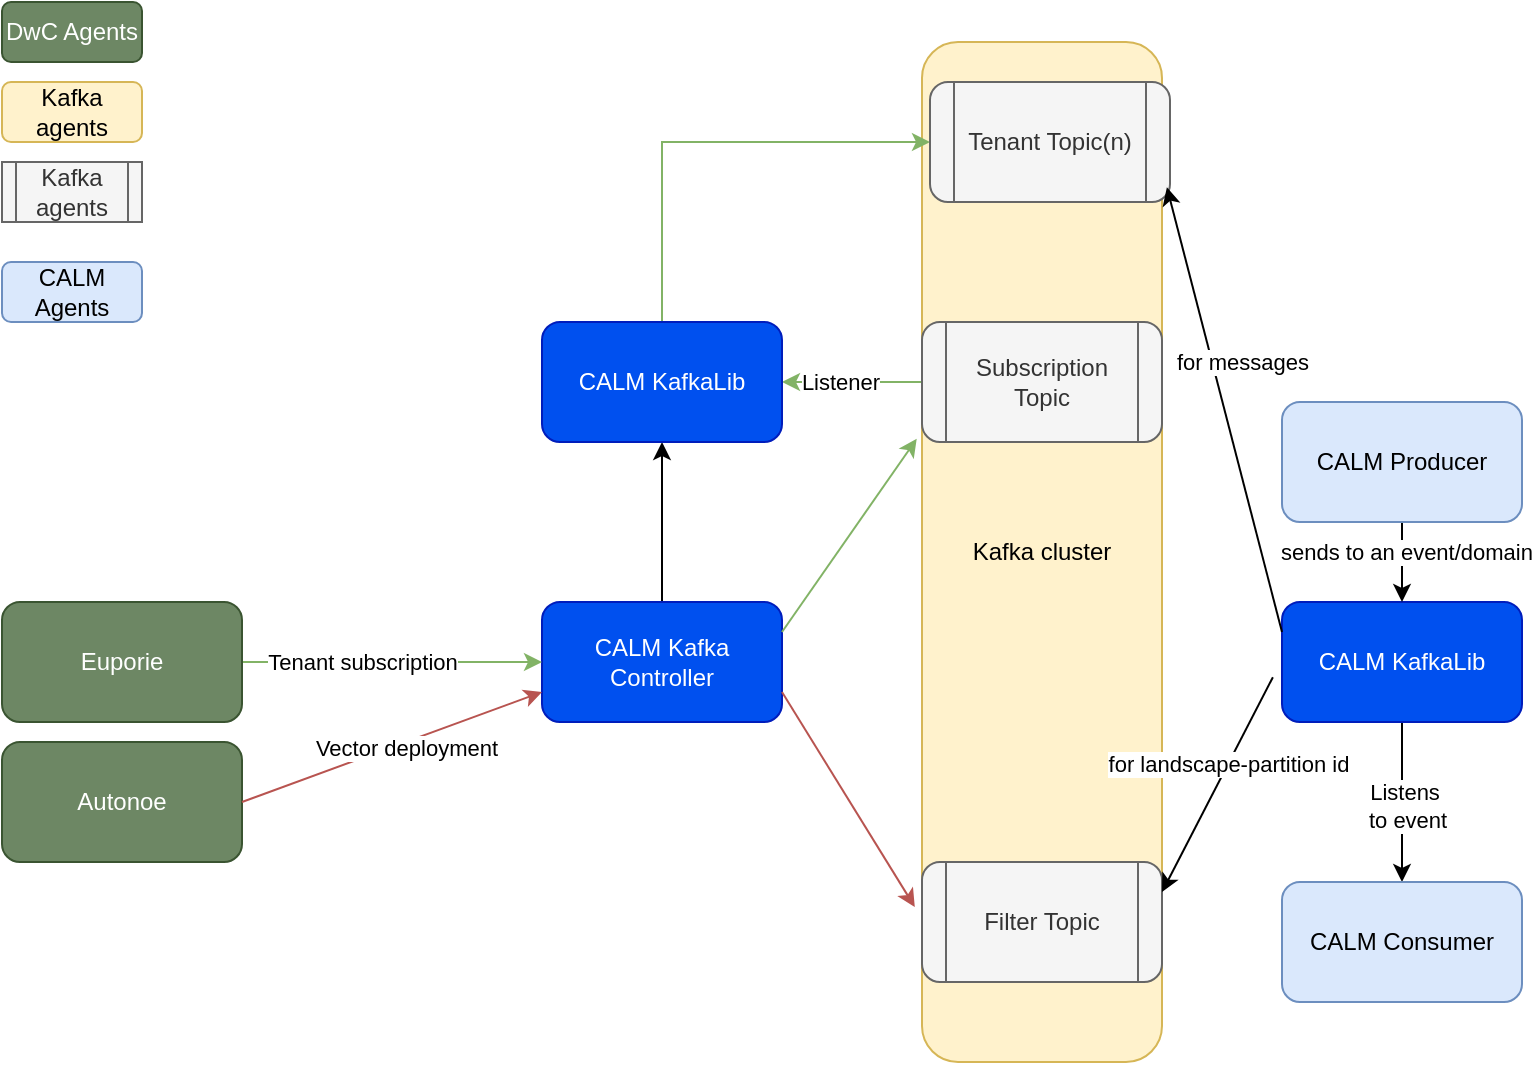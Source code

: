 <mxfile version="15.3.7" type="github" pages="6">
  <diagram id="lIvmAtnmsLYVc2AEwSKu" name="Page-1">
    <mxGraphModel dx="1538" dy="724" grid="1" gridSize="10" guides="1" tooltips="1" connect="1" arrows="1" fold="1" page="1" pageScale="1" pageWidth="1169" pageHeight="827" math="0" shadow="0">
      <root>
        <mxCell id="0" />
        <mxCell id="1" parent="0" />
        <mxCell id="cGZ3a3O14eYahLOS3wgB-1" value="Kafka cluster" style="rounded=1;whiteSpace=wrap;html=1;fillColor=#fff2cc;strokeColor=#d6b656;" parent="1" vertex="1">
          <mxGeometry x="490" y="40" width="120" height="510" as="geometry" />
        </mxCell>
        <mxCell id="cGZ3a3O14eYahLOS3wgB-11" value="" style="edgeStyle=orthogonalEdgeStyle;rounded=0;orthogonalLoop=1;jettySize=auto;html=1;" parent="1" source="cGZ3a3O14eYahLOS3wgB-2" target="cGZ3a3O14eYahLOS3wgB-10" edge="1">
          <mxGeometry relative="1" as="geometry" />
        </mxCell>
        <mxCell id="cGZ3a3O14eYahLOS3wgB-2" value="CALM Kafka Controller" style="rounded=1;whiteSpace=wrap;html=1;fillColor=#0050ef;strokeColor=#001DBC;fontColor=#ffffff;" parent="1" vertex="1">
          <mxGeometry x="300" y="320" width="120" height="60" as="geometry" />
        </mxCell>
        <mxCell id="cGZ3a3O14eYahLOS3wgB-12" value="" style="edgeStyle=orthogonalEdgeStyle;rounded=0;orthogonalLoop=1;jettySize=auto;html=1;fillColor=#d5e8d4;strokeColor=#82b366;" parent="1" source="cGZ3a3O14eYahLOS3wgB-4" target="cGZ3a3O14eYahLOS3wgB-10" edge="1">
          <mxGeometry relative="1" as="geometry" />
        </mxCell>
        <mxCell id="cGZ3a3O14eYahLOS3wgB-13" value="Listener" style="edgeLabel;html=1;align=center;verticalAlign=middle;resizable=0;points=[];" parent="cGZ3a3O14eYahLOS3wgB-12" vertex="1" connectable="0">
          <mxGeometry x="-0.143" y="1" relative="1" as="geometry">
            <mxPoint x="-11" y="-1" as="offset" />
          </mxGeometry>
        </mxCell>
        <mxCell id="cGZ3a3O14eYahLOS3wgB-4" value="Subscription Topic" style="shape=process;whiteSpace=wrap;html=1;backgroundOutline=1;rounded=1;fillColor=#f5f5f5;strokeColor=#666666;fontColor=#333333;" parent="1" vertex="1">
          <mxGeometry x="490" y="180" width="120" height="60" as="geometry" />
        </mxCell>
        <mxCell id="cGZ3a3O14eYahLOS3wgB-8" value="Filter Topic" style="shape=process;whiteSpace=wrap;html=1;backgroundOutline=1;rounded=1;fillColor=#f5f5f5;strokeColor=#666666;fontColor=#333333;" parent="1" vertex="1">
          <mxGeometry x="490" y="450" width="120" height="60" as="geometry" />
        </mxCell>
        <mxCell id="cGZ3a3O14eYahLOS3wgB-15" value="" style="edgeStyle=orthogonalEdgeStyle;rounded=0;orthogonalLoop=1;jettySize=auto;html=1;fillColor=#d5e8d4;strokeColor=#82b366;" parent="1" source="cGZ3a3O14eYahLOS3wgB-10" target="cGZ3a3O14eYahLOS3wgB-14" edge="1">
          <mxGeometry relative="1" as="geometry">
            <Array as="points">
              <mxPoint x="360" y="90" />
            </Array>
          </mxGeometry>
        </mxCell>
        <mxCell id="cGZ3a3O14eYahLOS3wgB-10" value="CALM KafkaLib" style="whiteSpace=wrap;html=1;rounded=1;fillColor=#0050ef;strokeColor=#001DBC;fontColor=#ffffff;" parent="1" vertex="1">
          <mxGeometry x="300" y="180" width="120" height="60" as="geometry" />
        </mxCell>
        <mxCell id="cGZ3a3O14eYahLOS3wgB-14" value="Tenant Topic(n)" style="shape=process;whiteSpace=wrap;html=1;backgroundOutline=1;rounded=1;fillColor=#f5f5f5;strokeColor=#666666;fontColor=#333333;" parent="1" vertex="1">
          <mxGeometry x="494" y="60" width="120" height="60" as="geometry" />
        </mxCell>
        <mxCell id="cGZ3a3O14eYahLOS3wgB-18" value="" style="edgeStyle=orthogonalEdgeStyle;rounded=0;orthogonalLoop=1;jettySize=auto;html=1;fillColor=#d5e8d4;strokeColor=#82b366;" parent="1" source="cGZ3a3O14eYahLOS3wgB-16" target="cGZ3a3O14eYahLOS3wgB-2" edge="1">
          <mxGeometry relative="1" as="geometry" />
        </mxCell>
        <mxCell id="cGZ3a3O14eYahLOS3wgB-19" value="Tenant subscription" style="edgeLabel;html=1;align=center;verticalAlign=middle;resizable=0;points=[];" parent="cGZ3a3O14eYahLOS3wgB-18" vertex="1" connectable="0">
          <mxGeometry x="-0.2" relative="1" as="geometry">
            <mxPoint as="offset" />
          </mxGeometry>
        </mxCell>
        <mxCell id="cGZ3a3O14eYahLOS3wgB-16" value="Euporie" style="rounded=1;whiteSpace=wrap;html=1;fillColor=#6d8764;strokeColor=#3A5431;fontColor=#ffffff;" parent="1" vertex="1">
          <mxGeometry x="30" y="320" width="120" height="60" as="geometry" />
        </mxCell>
        <mxCell id="cGZ3a3O14eYahLOS3wgB-17" value="Autonoe" style="rounded=1;whiteSpace=wrap;html=1;fillColor=#6d8764;strokeColor=#3A5431;fontColor=#ffffff;" parent="1" vertex="1">
          <mxGeometry x="30" y="390" width="120" height="60" as="geometry" />
        </mxCell>
        <mxCell id="cGZ3a3O14eYahLOS3wgB-20" value="" style="endArrow=classic;html=1;entryX=0;entryY=0.75;entryDx=0;entryDy=0;exitX=1;exitY=0.5;exitDx=0;exitDy=0;fillColor=#f8cecc;strokeColor=#b85450;" parent="1" source="cGZ3a3O14eYahLOS3wgB-17" target="cGZ3a3O14eYahLOS3wgB-2" edge="1">
          <mxGeometry width="50" height="50" relative="1" as="geometry">
            <mxPoint x="160" y="439" as="sourcePoint" />
            <mxPoint x="210" y="389" as="targetPoint" />
          </mxGeometry>
        </mxCell>
        <mxCell id="cGZ3a3O14eYahLOS3wgB-21" value="Vector deployment" style="edgeLabel;html=1;align=center;verticalAlign=middle;resizable=0;points=[];" parent="cGZ3a3O14eYahLOS3wgB-20" vertex="1" connectable="0">
          <mxGeometry x="0.076" y="-2" relative="1" as="geometry">
            <mxPoint as="offset" />
          </mxGeometry>
        </mxCell>
        <mxCell id="cGZ3a3O14eYahLOS3wgB-27" value="" style="edgeStyle=orthogonalEdgeStyle;rounded=0;orthogonalLoop=1;jettySize=auto;html=1;" parent="1" source="cGZ3a3O14eYahLOS3wgB-22" target="cGZ3a3O14eYahLOS3wgB-26" edge="1">
          <mxGeometry relative="1" as="geometry" />
        </mxCell>
        <mxCell id="cGZ3a3O14eYahLOS3wgB-34" value="Listens&lt;br&gt;&amp;nbsp;to event" style="edgeLabel;html=1;align=center;verticalAlign=middle;resizable=0;points=[];" parent="cGZ3a3O14eYahLOS3wgB-27" vertex="1" connectable="0">
          <mxGeometry x="0.04" y="1" relative="1" as="geometry">
            <mxPoint as="offset" />
          </mxGeometry>
        </mxCell>
        <mxCell id="cGZ3a3O14eYahLOS3wgB-22" value="CALM KafkaLib" style="whiteSpace=wrap;html=1;rounded=1;fillColor=#0050ef;strokeColor=#001DBC;fontColor=#ffffff;" parent="1" vertex="1">
          <mxGeometry x="670" y="320" width="120" height="60" as="geometry" />
        </mxCell>
        <mxCell id="cGZ3a3O14eYahLOS3wgB-25" value="" style="edgeStyle=orthogonalEdgeStyle;rounded=0;orthogonalLoop=1;jettySize=auto;html=1;" parent="1" source="cGZ3a3O14eYahLOS3wgB-24" target="cGZ3a3O14eYahLOS3wgB-22" edge="1">
          <mxGeometry relative="1" as="geometry" />
        </mxCell>
        <mxCell id="cGZ3a3O14eYahLOS3wgB-35" value="sends to an event/domain" style="edgeLabel;html=1;align=center;verticalAlign=middle;resizable=0;points=[];" parent="cGZ3a3O14eYahLOS3wgB-25" vertex="1" connectable="0">
          <mxGeometry x="-0.24" y="2" relative="1" as="geometry">
            <mxPoint as="offset" />
          </mxGeometry>
        </mxCell>
        <mxCell id="cGZ3a3O14eYahLOS3wgB-24" value="CALM Producer" style="rounded=1;whiteSpace=wrap;html=1;fillColor=#dae8fc;strokeColor=#6c8ebf;" parent="1" vertex="1">
          <mxGeometry x="670" y="220" width="120" height="60" as="geometry" />
        </mxCell>
        <mxCell id="cGZ3a3O14eYahLOS3wgB-26" value="CALM Consumer" style="whiteSpace=wrap;html=1;rounded=1;fillColor=#dae8fc;strokeColor=#6c8ebf;" parent="1" vertex="1">
          <mxGeometry x="670" y="460" width="120" height="60" as="geometry" />
        </mxCell>
        <mxCell id="cGZ3a3O14eYahLOS3wgB-30" value="" style="endArrow=classic;html=1;exitX=0;exitY=0.25;exitDx=0;exitDy=0;entryX=0.987;entryY=0.877;entryDx=0;entryDy=0;entryPerimeter=0;" parent="1" source="cGZ3a3O14eYahLOS3wgB-22" target="cGZ3a3O14eYahLOS3wgB-14" edge="1">
          <mxGeometry width="50" height="50" relative="1" as="geometry">
            <mxPoint x="430" y="380" as="sourcePoint" />
            <mxPoint x="620" y="120" as="targetPoint" />
          </mxGeometry>
        </mxCell>
        <mxCell id="cGZ3a3O14eYahLOS3wgB-37" value="for messages" style="edgeLabel;html=1;align=center;verticalAlign=middle;resizable=0;points=[];" parent="cGZ3a3O14eYahLOS3wgB-30" vertex="1" connectable="0">
          <mxGeometry x="0.205" y="-3" relative="1" as="geometry">
            <mxPoint x="12" as="offset" />
          </mxGeometry>
        </mxCell>
        <mxCell id="cGZ3a3O14eYahLOS3wgB-31" value="" style="endArrow=classic;html=1;exitX=-0.038;exitY=0.627;exitDx=0;exitDy=0;exitPerimeter=0;entryX=1;entryY=0.25;entryDx=0;entryDy=0;" parent="1" source="cGZ3a3O14eYahLOS3wgB-22" target="cGZ3a3O14eYahLOS3wgB-8" edge="1">
          <mxGeometry width="50" height="50" relative="1" as="geometry">
            <mxPoint x="430" y="380" as="sourcePoint" />
            <mxPoint x="480" y="330" as="targetPoint" />
          </mxGeometry>
        </mxCell>
        <mxCell id="cGZ3a3O14eYahLOS3wgB-36" value="for landscape-partition id" style="edgeLabel;html=1;align=center;verticalAlign=middle;resizable=0;points=[];" parent="cGZ3a3O14eYahLOS3wgB-31" vertex="1" connectable="0">
          <mxGeometry x="-0.192" relative="1" as="geometry">
            <mxPoint as="offset" />
          </mxGeometry>
        </mxCell>
        <mxCell id="cGZ3a3O14eYahLOS3wgB-32" value="" style="endArrow=classic;html=1;exitX=1;exitY=0.25;exitDx=0;exitDy=0;entryX=-0.022;entryY=0.389;entryDx=0;entryDy=0;entryPerimeter=0;fillColor=#d5e8d4;strokeColor=#82b366;" parent="1" source="cGZ3a3O14eYahLOS3wgB-2" target="cGZ3a3O14eYahLOS3wgB-1" edge="1">
          <mxGeometry width="50" height="50" relative="1" as="geometry">
            <mxPoint x="430" y="380" as="sourcePoint" />
            <mxPoint x="480" y="330" as="targetPoint" />
          </mxGeometry>
        </mxCell>
        <mxCell id="cGZ3a3O14eYahLOS3wgB-33" value="" style="endArrow=classic;html=1;exitX=1;exitY=0.75;exitDx=0;exitDy=0;entryX=-0.03;entryY=0.848;entryDx=0;entryDy=0;entryPerimeter=0;fillColor=#f8cecc;strokeColor=#b85450;" parent="1" source="cGZ3a3O14eYahLOS3wgB-2" target="cGZ3a3O14eYahLOS3wgB-1" edge="1">
          <mxGeometry width="50" height="50" relative="1" as="geometry">
            <mxPoint x="430" y="380" as="sourcePoint" />
            <mxPoint x="480" y="330" as="targetPoint" />
          </mxGeometry>
        </mxCell>
        <mxCell id="cGZ3a3O14eYahLOS3wgB-38" value="DwC Agents" style="rounded=1;whiteSpace=wrap;html=1;fillColor=#6d8764;strokeColor=#3A5431;fontColor=#ffffff;" parent="1" vertex="1">
          <mxGeometry x="30" y="20" width="70" height="30" as="geometry" />
        </mxCell>
        <mxCell id="cGZ3a3O14eYahLOS3wgB-40" value="Kafka agents" style="rounded=1;whiteSpace=wrap;html=1;fillColor=#fff2cc;strokeColor=#d6b656;" parent="1" vertex="1">
          <mxGeometry x="30" y="60" width="70" height="30" as="geometry" />
        </mxCell>
        <mxCell id="cGZ3a3O14eYahLOS3wgB-41" value="Kafka agents" style="shape=process;whiteSpace=wrap;html=1;backgroundOutline=1;fillColor=#f5f5f5;strokeColor=#666666;fontColor=#333333;" parent="1" vertex="1">
          <mxGeometry x="30" y="100" width="70" height="30" as="geometry" />
        </mxCell>
        <mxCell id="cGZ3a3O14eYahLOS3wgB-42" value="CALM Agents" style="rounded=1;whiteSpace=wrap;html=1;fillColor=#dae8fc;strokeColor=#6c8ebf;" parent="1" vertex="1">
          <mxGeometry x="30" y="150" width="70" height="30" as="geometry" />
        </mxCell>
      </root>
    </mxGraphModel>
  </diagram>
  <diagram id="hGnuYqmSZJyDiRZlM0Bn" name="Page-2">
    <mxGraphModel dx="1538" dy="724" grid="1" gridSize="10" guides="1" tooltips="1" connect="1" arrows="1" fold="1" page="1" pageScale="1" pageWidth="1169" pageHeight="827" math="0" shadow="0">
      <root>
        <mxCell id="sAIokSdD2PH0zKopVyMn-0" />
        <mxCell id="sAIokSdD2PH0zKopVyMn-1" parent="sAIokSdD2PH0zKopVyMn-0" />
        <mxCell id="sAIokSdD2PH0zKopVyMn-4" value="" style="edgeStyle=orthogonalEdgeStyle;rounded=0;orthogonalLoop=1;jettySize=auto;html=1;" parent="sAIokSdD2PH0zKopVyMn-1" source="sAIokSdD2PH0zKopVyMn-2" target="sAIokSdD2PH0zKopVyMn-3" edge="1">
          <mxGeometry relative="1" as="geometry" />
        </mxCell>
        <mxCell id="sAIokSdD2PH0zKopVyMn-8" value="" style="edgeStyle=orthogonalEdgeStyle;rounded=0;orthogonalLoop=1;jettySize=auto;html=1;" parent="sAIokSdD2PH0zKopVyMn-1" source="sAIokSdD2PH0zKopVyMn-2" target="sAIokSdD2PH0zKopVyMn-7" edge="1">
          <mxGeometry relative="1" as="geometry" />
        </mxCell>
        <mxCell id="sAIokSdD2PH0zKopVyMn-2" value="IEP-Service" style="rounded=1;whiteSpace=wrap;html=1;fillColor=#fff2cc;strokeColor=#d6b656;" parent="sAIokSdD2PH0zKopVyMn-1" vertex="1">
          <mxGeometry x="450" y="250" width="120" height="60" as="geometry" />
        </mxCell>
        <mxCell id="sAIokSdD2PH0zKopVyMn-6" value="" style="edgeStyle=orthogonalEdgeStyle;rounded=0;orthogonalLoop=1;jettySize=auto;html=1;" parent="sAIokSdD2PH0zKopVyMn-1" source="sAIokSdD2PH0zKopVyMn-3" target="sAIokSdD2PH0zKopVyMn-5" edge="1">
          <mxGeometry relative="1" as="geometry" />
        </mxCell>
        <mxCell id="sAIokSdD2PH0zKopVyMn-3" value="AEM-API" style="rounded=1;whiteSpace=wrap;html=1;" parent="sAIokSdD2PH0zKopVyMn-1" vertex="1">
          <mxGeometry x="650" y="250" width="120" height="60" as="geometry" />
        </mxCell>
        <mxCell id="sAIokSdD2PH0zKopVyMn-5" value="Alert Definition Registration" style="shape=process;whiteSpace=wrap;html=1;backgroundOutline=1;rounded=1;" parent="sAIokSdD2PH0zKopVyMn-1" vertex="1">
          <mxGeometry x="650" y="110" width="120" height="60" as="geometry" />
        </mxCell>
        <mxCell id="sAIokSdD2PH0zKopVyMn-7" value="Rule Creation" style="rounded=1;whiteSpace=wrap;html=1;" parent="sAIokSdD2PH0zKopVyMn-1" vertex="1">
          <mxGeometry x="450" y="110" width="120" height="60" as="geometry" />
        </mxCell>
        <mxCell id="sAIokSdD2PH0zKopVyMn-14" value="" style="edgeStyle=orthogonalEdgeStyle;rounded=0;orthogonalLoop=1;jettySize=auto;html=1;" parent="sAIokSdD2PH0zKopVyMn-1" target="sAIokSdD2PH0zKopVyMn-2" edge="1">
          <mxGeometry relative="1" as="geometry">
            <mxPoint x="400" y="280" as="sourcePoint" />
          </mxGeometry>
        </mxCell>
        <mxCell id="sAIokSdD2PH0zKopVyMn-13" value="Monitoring &lt;br&gt;Use Case" style="rounded=1;whiteSpace=wrap;html=1;fillColor=#fff2cc;strokeColor=#d6b656;" parent="sAIokSdD2PH0zKopVyMn-1" vertex="1">
          <mxGeometry x="110" y="250" width="120" height="60" as="geometry" />
        </mxCell>
        <mxCell id="sAIokSdD2PH0zKopVyMn-15" value="1. Event de/Registration&lt;br&gt;2. Use Case Alert de/Registration" style="shape=process;whiteSpace=wrap;html=1;backgroundOutline=1;align=left;fillColor=#fff2cc;strokeColor=#d6b656;" parent="sAIokSdD2PH0zKopVyMn-1" vertex="1">
          <mxGeometry x="280" y="230" width="120" height="90" as="geometry" />
        </mxCell>
        <mxCell id="k9DFySCS7ybZrUjvcpfR-10" value="" style="edgeStyle=orthogonalEdgeStyle;rounded=0;orthogonalLoop=1;jettySize=auto;html=1;" parent="sAIokSdD2PH0zKopVyMn-1" source="k9DFySCS7ybZrUjvcpfR-0" target="k9DFySCS7ybZrUjvcpfR-9" edge="1">
          <mxGeometry relative="1" as="geometry" />
        </mxCell>
        <mxCell id="k9DFySCS7ybZrUjvcpfR-0" value="IEP-Inbound-Service" style="rounded=1;whiteSpace=wrap;html=1;" parent="sAIokSdD2PH0zKopVyMn-1" vertex="1">
          <mxGeometry x="500" y="395" width="120" height="60" as="geometry" />
        </mxCell>
        <mxCell id="k9DFySCS7ybZrUjvcpfR-7" value="" style="edgeStyle=orthogonalEdgeStyle;rounded=0;orthogonalLoop=1;jettySize=auto;html=1;" parent="sAIokSdD2PH0zKopVyMn-1" source="k9DFySCS7ybZrUjvcpfR-1" target="k9DFySCS7ybZrUjvcpfR-0" edge="1">
          <mxGeometry relative="1" as="geometry" />
        </mxCell>
        <mxCell id="k9DFySCS7ybZrUjvcpfR-1" value="1. HandleBtpEvent&lt;br&gt;2. HandleUseCaseEvent" style="shape=process;whiteSpace=wrap;html=1;backgroundOutline=1;align=left;" parent="sAIokSdD2PH0zKopVyMn-1" vertex="1">
          <mxGeometry x="280" y="370" width="170" height="110" as="geometry" />
        </mxCell>
        <mxCell id="k9DFySCS7ybZrUjvcpfR-2" value="Monitoring &lt;br&gt;Use Case" style="rounded=1;whiteSpace=wrap;html=1;" parent="sAIokSdD2PH0zKopVyMn-1" vertex="1">
          <mxGeometry x="110" y="360" width="120" height="60" as="geometry" />
        </mxCell>
        <mxCell id="k9DFySCS7ybZrUjvcpfR-3" value="BTP" style="rounded=1;whiteSpace=wrap;html=1;" parent="sAIokSdD2PH0zKopVyMn-1" vertex="1">
          <mxGeometry x="110" y="440" width="120" height="60" as="geometry" />
        </mxCell>
        <mxCell id="k9DFySCS7ybZrUjvcpfR-5" value="" style="endArrow=classic;html=1;entryX=0;entryY=0.5;entryDx=0;entryDy=0;exitX=1;exitY=0.5;exitDx=0;exitDy=0;" parent="sAIokSdD2PH0zKopVyMn-1" source="k9DFySCS7ybZrUjvcpfR-3" target="k9DFySCS7ybZrUjvcpfR-1" edge="1">
          <mxGeometry width="50" height="50" relative="1" as="geometry">
            <mxPoint x="220" y="470" as="sourcePoint" />
            <mxPoint x="270" y="420" as="targetPoint" />
          </mxGeometry>
        </mxCell>
        <mxCell id="k9DFySCS7ybZrUjvcpfR-6" value="" style="endArrow=classic;html=1;entryX=0;entryY=0.5;entryDx=0;entryDy=0;" parent="sAIokSdD2PH0zKopVyMn-1" target="k9DFySCS7ybZrUjvcpfR-1" edge="1">
          <mxGeometry width="50" height="50" relative="1" as="geometry">
            <mxPoint x="230" y="390" as="sourcePoint" />
            <mxPoint x="280" y="340" as="targetPoint" />
          </mxGeometry>
        </mxCell>
        <mxCell id="k9DFySCS7ybZrUjvcpfR-9" value="AEM-API" style="whiteSpace=wrap;html=1;rounded=1;" parent="sAIokSdD2PH0zKopVyMn-1" vertex="1">
          <mxGeometry x="680" y="395" width="120" height="60" as="geometry" />
        </mxCell>
        <mxCell id="J46CZMm_z4-9tF7BygL5-3" value="" style="endArrow=classic;html=1;" parent="sAIokSdD2PH0zKopVyMn-1" edge="1">
          <mxGeometry width="50" height="50" relative="1" as="geometry">
            <mxPoint x="230" y="280" as="sourcePoint" />
            <mxPoint x="281" y="282" as="targetPoint" />
          </mxGeometry>
        </mxCell>
      </root>
    </mxGraphModel>
  </diagram>
  <diagram id="5SDaWKwkImmYACr4MY5m" name="Page-3">
    <mxGraphModel dx="1538" dy="724" grid="1" gridSize="10" guides="1" tooltips="1" connect="1" arrows="1" fold="1" page="1" pageScale="1" pageWidth="1169" pageHeight="827" math="0" shadow="0">
      <root>
        <mxCell id="w7hxMAN9nZTi5yEB6cQT-0" />
        <mxCell id="w7hxMAN9nZTi5yEB6cQT-1" parent="w7hxMAN9nZTi5yEB6cQT-0" />
        <mxCell id="w7hxMAN9nZTi5yEB6cQT-6" value="" style="edgeStyle=orthogonalEdgeStyle;rounded=0;orthogonalLoop=1;jettySize=auto;html=1;" parent="w7hxMAN9nZTi5yEB6cQT-1" source="w7hxMAN9nZTi5yEB6cQT-2" target="w7hxMAN9nZTi5yEB6cQT-5" edge="1">
          <mxGeometry relative="1" as="geometry" />
        </mxCell>
        <mxCell id="w7hxMAN9nZTi5yEB6cQT-2" value="Use Case" style="rounded=1;whiteSpace=wrap;html=1;" parent="w7hxMAN9nZTi5yEB6cQT-1" vertex="1">
          <mxGeometry x="120" y="130" width="120" height="60" as="geometry" />
        </mxCell>
        <mxCell id="w7hxMAN9nZTi5yEB6cQT-8" value="" style="edgeStyle=orthogonalEdgeStyle;rounded=0;orthogonalLoop=1;jettySize=auto;html=1;" parent="w7hxMAN9nZTi5yEB6cQT-1" source="w7hxMAN9nZTi5yEB6cQT-5" target="w7hxMAN9nZTi5yEB6cQT-7" edge="1">
          <mxGeometry relative="1" as="geometry" />
        </mxCell>
        <mxCell id="JDfKiPoXJ20UcBOEUTAT-1" value="" style="edgeStyle=orthogonalEdgeStyle;rounded=0;orthogonalLoop=1;jettySize=auto;html=1;dashed=1;" parent="w7hxMAN9nZTi5yEB6cQT-1" source="w7hxMAN9nZTi5yEB6cQT-5" target="JDfKiPoXJ20UcBOEUTAT-0" edge="1">
          <mxGeometry relative="1" as="geometry" />
        </mxCell>
        <mxCell id="w7hxMAN9nZTi5yEB6cQT-5" value="Event Type,&lt;br&gt;Event Subtype" style="shape=process;whiteSpace=wrap;html=1;backgroundOutline=1;rounded=1;" parent="w7hxMAN9nZTi5yEB6cQT-1" vertex="1">
          <mxGeometry x="320" y="130" width="120" height="60" as="geometry" />
        </mxCell>
        <mxCell id="w7hxMAN9nZTi5yEB6cQT-7" value="IEP" style="whiteSpace=wrap;html=1;rounded=1;" parent="w7hxMAN9nZTi5yEB6cQT-1" vertex="1">
          <mxGeometry x="520" y="130" width="120" height="60" as="geometry" />
        </mxCell>
        <mxCell id="UsbdaC_BdFmk9nG5hLAP-2" style="edgeStyle=orthogonalEdgeStyle;rounded=0;orthogonalLoop=1;jettySize=auto;html=1;dashed=1;exitX=0.5;exitY=1;exitDx=0;exitDy=0;" parent="w7hxMAN9nZTi5yEB6cQT-1" source="UsbdaC_BdFmk9nG5hLAP-0" target="w7hxMAN9nZTi5yEB6cQT-5" edge="1">
          <mxGeometry relative="1" as="geometry">
            <mxPoint x="380" y="110" as="sourcePoint" />
          </mxGeometry>
        </mxCell>
        <mxCell id="UsbdaC_BdFmk9nG5hLAP-0" value="Event Configuration" style="text;html=1;strokeColor=none;fillColor=none;align=center;verticalAlign=middle;whiteSpace=wrap;rounded=0;" parent="w7hxMAN9nZTi5yEB6cQT-1" vertex="1">
          <mxGeometry x="325" y="70" width="110" height="20" as="geometry" />
        </mxCell>
        <mxCell id="JDfKiPoXJ20UcBOEUTAT-9" value="" style="edgeStyle=orthogonalEdgeStyle;rounded=0;orthogonalLoop=1;jettySize=auto;html=1;dashed=1;" parent="w7hxMAN9nZTi5yEB6cQT-1" source="JDfKiPoXJ20UcBOEUTAT-0" target="JDfKiPoXJ20UcBOEUTAT-8" edge="1">
          <mxGeometry relative="1" as="geometry" />
        </mxCell>
        <mxCell id="JDfKiPoXJ20UcBOEUTAT-0" value="&lt;ol&gt;&lt;li&gt;Event Type,&lt;/li&gt;&lt;li&gt;Event Subtype,&lt;/li&gt;&lt;li&gt;Source,&lt;/li&gt;&lt;li&gt;Event location&lt;/li&gt;&lt;/ol&gt;" style="shape=process;whiteSpace=wrap;html=1;backgroundOutline=1;rounded=1;align=left;" parent="w7hxMAN9nZTi5yEB6cQT-1" vertex="1">
          <mxGeometry x="295" y="270" width="170" height="90" as="geometry" />
        </mxCell>
        <mxCell id="JDfKiPoXJ20UcBOEUTAT-2" value="&lt;ol&gt;&lt;li&gt;Event Type,&lt;/li&gt;&lt;li&gt;Event Subtype,&lt;/li&gt;&lt;li&gt;sender,&lt;/li&gt;&lt;li&gt;receiver&lt;/li&gt;&lt;/ol&gt;" style="shape=process;whiteSpace=wrap;html=1;backgroundOutline=1;rounded=1;align=left;" parent="w7hxMAN9nZTi5yEB6cQT-1" vertex="1">
          <mxGeometry x="545" y="270" width="170" height="90" as="geometry" />
        </mxCell>
        <mxCell id="JDfKiPoXJ20UcBOEUTAT-4" value="" style="endArrow=none;dashed=1;html=1;" parent="w7hxMAN9nZTi5yEB6cQT-1" edge="1">
          <mxGeometry width="50" height="50" relative="1" as="geometry">
            <mxPoint x="465" y="320" as="sourcePoint" />
            <mxPoint x="540" y="320" as="targetPoint" />
          </mxGeometry>
        </mxCell>
        <mxCell id="JDfKiPoXJ20UcBOEUTAT-5" value="&lt;ol&gt;&lt;li&gt;Event Type,&lt;/li&gt;&lt;li&gt;Event Subtype,&lt;/li&gt;&lt;li&gt;raised By,&lt;/li&gt;&lt;li&gt;raised on&lt;/li&gt;&lt;/ol&gt;" style="shape=process;whiteSpace=wrap;html=1;backgroundOutline=1;rounded=1;align=left;" parent="w7hxMAN9nZTi5yEB6cQT-1" vertex="1">
          <mxGeometry x="45" y="270" width="170" height="90" as="geometry" />
        </mxCell>
        <mxCell id="JDfKiPoXJ20UcBOEUTAT-7" value="" style="endArrow=none;dashed=1;html=1;" parent="w7hxMAN9nZTi5yEB6cQT-1" edge="1">
          <mxGeometry width="50" height="50" relative="1" as="geometry">
            <mxPoint x="215" y="320" as="sourcePoint" />
            <mxPoint x="290" y="320" as="targetPoint" />
          </mxGeometry>
        </mxCell>
        <mxCell id="JDfKiPoXJ20UcBOEUTAT-11" value="" style="edgeStyle=orthogonalEdgeStyle;rounded=0;orthogonalLoop=1;jettySize=auto;html=1;dashed=1;" parent="w7hxMAN9nZTi5yEB6cQT-1" source="JDfKiPoXJ20UcBOEUTAT-8" target="JDfKiPoXJ20UcBOEUTAT-10" edge="1">
          <mxGeometry relative="1" as="geometry" />
        </mxCell>
        <mxCell id="JDfKiPoXJ20UcBOEUTAT-13" value="" style="edgeStyle=orthogonalEdgeStyle;rounded=0;orthogonalLoop=1;jettySize=auto;html=1;dashed=1;" parent="w7hxMAN9nZTi5yEB6cQT-1" source="JDfKiPoXJ20UcBOEUTAT-8" target="JDfKiPoXJ20UcBOEUTAT-12" edge="1">
          <mxGeometry relative="1" as="geometry" />
        </mxCell>
        <mxCell id="JDfKiPoXJ20UcBOEUTAT-15" value="" style="edgeStyle=orthogonalEdgeStyle;rounded=0;orthogonalLoop=1;jettySize=auto;html=1;dashed=1;" parent="w7hxMAN9nZTi5yEB6cQT-1" source="JDfKiPoXJ20UcBOEUTAT-8" target="JDfKiPoXJ20UcBOEUTAT-14" edge="1">
          <mxGeometry relative="1" as="geometry" />
        </mxCell>
        <mxCell id="JDfKiPoXJ20UcBOEUTAT-8" value="&lt;ol&gt;&lt;li&gt;Event Type,&lt;/li&gt;&lt;li&gt;Event Subtype,&lt;/li&gt;&lt;li&gt;Filter = { Source , Event Location }&lt;/li&gt;&lt;/ol&gt;" style="shape=process;whiteSpace=wrap;html=1;backgroundOutline=1;rounded=1;align=left;" parent="w7hxMAN9nZTi5yEB6cQT-1" vertex="1">
          <mxGeometry x="295" y="440" width="170" height="90" as="geometry" />
        </mxCell>
        <mxCell id="JDfKiPoXJ20UcBOEUTAT-10" value="&lt;ol&gt;&lt;li&gt;Event Type,&lt;/li&gt;&lt;li&gt;Event Subtype,&lt;/li&gt;&lt;li&gt;Filter = { Sender , receiver }&lt;/li&gt;&lt;/ol&gt;" style="shape=process;whiteSpace=wrap;html=1;backgroundOutline=1;rounded=1;align=left;" parent="w7hxMAN9nZTi5yEB6cQT-1" vertex="1">
          <mxGeometry x="545" y="440" width="170" height="90" as="geometry" />
        </mxCell>
        <mxCell id="JDfKiPoXJ20UcBOEUTAT-12" value="&lt;ol&gt;&lt;li&gt;Event Type,&lt;/li&gt;&lt;li&gt;Event Subtype,&lt;/li&gt;&lt;li&gt;Filter = { raisedby , raised on }&lt;/li&gt;&lt;/ol&gt;" style="shape=process;whiteSpace=wrap;html=1;backgroundOutline=1;rounded=1;align=left;" parent="w7hxMAN9nZTi5yEB6cQT-1" vertex="1">
          <mxGeometry x="45" y="440" width="170" height="90" as="geometry" />
        </mxCell>
        <mxCell id="coGxBecN0fBcglVMEZxR-3" value="" style="edgeStyle=orthogonalEdgeStyle;rounded=0;orthogonalLoop=1;jettySize=auto;html=1;" parent="w7hxMAN9nZTi5yEB6cQT-1" source="JDfKiPoXJ20UcBOEUTAT-14" target="coGxBecN0fBcglVMEZxR-1" edge="1">
          <mxGeometry relative="1" as="geometry" />
        </mxCell>
        <mxCell id="JDfKiPoXJ20UcBOEUTAT-14" value="&lt;ol&gt;&lt;li&gt;&lt;b&gt;ID - &lt;/b&gt;Event configuration Id&lt;/li&gt;&lt;li&gt;Event Type,&lt;/li&gt;&lt;li&gt;Event Subtype,&lt;/li&gt;&lt;li&gt;Filter&lt;/li&gt;&lt;/ol&gt;" style="shape=process;whiteSpace=wrap;html=1;backgroundOutline=1;rounded=1;align=left;" parent="w7hxMAN9nZTi5yEB6cQT-1" vertex="1">
          <mxGeometry x="295" y="610" width="170" height="90" as="geometry" />
        </mxCell>
        <mxCell id="coGxBecN0fBcglVMEZxR-2" value="" style="edgeStyle=orthogonalEdgeStyle;rounded=0;orthogonalLoop=1;jettySize=auto;html=1;" parent="w7hxMAN9nZTi5yEB6cQT-1" source="coGxBecN0fBcglVMEZxR-0" target="JDfKiPoXJ20UcBOEUTAT-14" edge="1">
          <mxGeometry relative="1" as="geometry" />
        </mxCell>
        <mxCell id="coGxBecN0fBcglVMEZxR-0" value="Use Case" style="rounded=1;whiteSpace=wrap;html=1;align=center;" parent="w7hxMAN9nZTi5yEB6cQT-1" vertex="1">
          <mxGeometry x="120" y="625" width="120" height="60" as="geometry" />
        </mxCell>
        <mxCell id="coGxBecN0fBcglVMEZxR-1" value="IEP service" style="rounded=1;whiteSpace=wrap;html=1;align=center;" parent="w7hxMAN9nZTi5yEB6cQT-1" vertex="1">
          <mxGeometry x="520" y="625" width="120" height="60" as="geometry" />
        </mxCell>
      </root>
    </mxGraphModel>
  </diagram>
  <diagram id="Dp13wZ_2UPJu_NVUw7CH" name="Page-4">
    <mxGraphModel dx="1538" dy="724" grid="1" gridSize="10" guides="1" tooltips="1" connect="1" arrows="1" fold="1" page="1" pageScale="1" pageWidth="1169" pageHeight="827" math="0" shadow="0">
      <root>
        <mxCell id="jZzCggMNX5cnEhLZF3wa-0" />
        <mxCell id="jZzCggMNX5cnEhLZF3wa-1" parent="jZzCggMNX5cnEhLZF3wa-0" />
        <mxCell id="jZzCggMNX5cnEhLZF3wa-2" value="Rule Event Map" style="shape=table;startSize=30;container=1;collapsible=1;childLayout=tableLayout;fixedRows=1;rowLines=0;fontStyle=1;align=center;resizeLast=1;" parent="jZzCggMNX5cnEhLZF3wa-1" vertex="1">
          <mxGeometry x="380" y="170" width="180" height="100" as="geometry" />
        </mxCell>
        <mxCell id="jZzCggMNX5cnEhLZF3wa-3" value="" style="shape=partialRectangle;collapsible=0;dropTarget=0;pointerEvents=0;fillColor=none;top=0;left=0;bottom=1;right=0;points=[[0,0.5],[1,0.5]];portConstraint=eastwest;" parent="jZzCggMNX5cnEhLZF3wa-2" vertex="1">
          <mxGeometry y="30" width="180" height="30" as="geometry" />
        </mxCell>
        <mxCell id="jZzCggMNX5cnEhLZF3wa-4" value="PK" style="shape=partialRectangle;connectable=0;fillColor=none;top=0;left=0;bottom=0;right=0;fontStyle=1;overflow=hidden;" parent="jZzCggMNX5cnEhLZF3wa-3" vertex="1">
          <mxGeometry width="30" height="30" as="geometry" />
        </mxCell>
        <mxCell id="jZzCggMNX5cnEhLZF3wa-5" value="Event Configuration ID" style="shape=partialRectangle;connectable=0;fillColor=none;top=0;left=0;bottom=0;right=0;align=left;spacingLeft=6;fontStyle=5;overflow=hidden;" parent="jZzCggMNX5cnEhLZF3wa-3" vertex="1">
          <mxGeometry x="30" width="150" height="30" as="geometry" />
        </mxCell>
        <mxCell id="jZzCggMNX5cnEhLZF3wa-6" value="" style="shape=partialRectangle;collapsible=0;dropTarget=0;pointerEvents=0;fillColor=none;top=0;left=0;bottom=0;right=0;points=[[0,0.5],[1,0.5]];portConstraint=eastwest;" parent="jZzCggMNX5cnEhLZF3wa-2" vertex="1">
          <mxGeometry y="60" width="180" height="30" as="geometry" />
        </mxCell>
        <mxCell id="jZzCggMNX5cnEhLZF3wa-7" value="" style="shape=partialRectangle;connectable=0;fillColor=none;top=0;left=0;bottom=0;right=0;editable=1;overflow=hidden;" parent="jZzCggMNX5cnEhLZF3wa-6" vertex="1">
          <mxGeometry width="30" height="30" as="geometry" />
        </mxCell>
        <mxCell id="jZzCggMNX5cnEhLZF3wa-8" value="Rule ID" style="shape=partialRectangle;connectable=0;fillColor=none;top=0;left=0;bottom=0;right=0;align=left;spacingLeft=6;overflow=hidden;" parent="jZzCggMNX5cnEhLZF3wa-6" vertex="1">
          <mxGeometry x="30" width="150" height="30" as="geometry" />
        </mxCell>
        <mxCell id="jZzCggMNX5cnEhLZF3wa-15" value="Rule" style="shape=table;startSize=30;container=1;collapsible=1;childLayout=tableLayout;fixedRows=1;rowLines=0;fontStyle=1;align=center;resizeLast=1;" parent="jZzCggMNX5cnEhLZF3wa-1" vertex="1">
          <mxGeometry x="50" y="150" width="180" height="160" as="geometry" />
        </mxCell>
        <mxCell id="jZzCggMNX5cnEhLZF3wa-16" value="" style="shape=partialRectangle;collapsible=0;dropTarget=0;pointerEvents=0;fillColor=none;top=0;left=0;bottom=1;right=0;points=[[0,0.5],[1,0.5]];portConstraint=eastwest;" parent="jZzCggMNX5cnEhLZF3wa-15" vertex="1">
          <mxGeometry y="30" width="180" height="30" as="geometry" />
        </mxCell>
        <mxCell id="jZzCggMNX5cnEhLZF3wa-17" value="PK" style="shape=partialRectangle;connectable=0;fillColor=none;top=0;left=0;bottom=0;right=0;fontStyle=1;overflow=hidden;" parent="jZzCggMNX5cnEhLZF3wa-16" vertex="1">
          <mxGeometry width="30" height="30" as="geometry" />
        </mxCell>
        <mxCell id="jZzCggMNX5cnEhLZF3wa-18" value="RuleID" style="shape=partialRectangle;connectable=0;fillColor=none;top=0;left=0;bottom=0;right=0;align=left;spacingLeft=6;fontStyle=5;overflow=hidden;" parent="jZzCggMNX5cnEhLZF3wa-16" vertex="1">
          <mxGeometry x="30" width="150" height="30" as="geometry" />
        </mxCell>
        <mxCell id="jZzCggMNX5cnEhLZF3wa-19" value="" style="shape=partialRectangle;collapsible=0;dropTarget=0;pointerEvents=0;fillColor=none;top=0;left=0;bottom=0;right=0;points=[[0,0.5],[1,0.5]];portConstraint=eastwest;" parent="jZzCggMNX5cnEhLZF3wa-15" vertex="1">
          <mxGeometry y="60" width="180" height="30" as="geometry" />
        </mxCell>
        <mxCell id="jZzCggMNX5cnEhLZF3wa-20" value="" style="shape=partialRectangle;connectable=0;fillColor=none;top=0;left=0;bottom=0;right=0;editable=1;overflow=hidden;" parent="jZzCggMNX5cnEhLZF3wa-19" vertex="1">
          <mxGeometry width="30" height="30" as="geometry" />
        </mxCell>
        <mxCell id="jZzCggMNX5cnEhLZF3wa-21" value="Name" style="shape=partialRectangle;connectable=0;fillColor=none;top=0;left=0;bottom=0;right=0;align=left;spacingLeft=6;overflow=hidden;" parent="jZzCggMNX5cnEhLZF3wa-19" vertex="1">
          <mxGeometry x="30" width="150" height="30" as="geometry" />
        </mxCell>
        <mxCell id="jZzCggMNX5cnEhLZF3wa-22" value="" style="shape=partialRectangle;collapsible=0;dropTarget=0;pointerEvents=0;fillColor=none;top=0;left=0;bottom=0;right=0;points=[[0,0.5],[1,0.5]];portConstraint=eastwest;" parent="jZzCggMNX5cnEhLZF3wa-15" vertex="1">
          <mxGeometry y="90" width="180" height="30" as="geometry" />
        </mxCell>
        <mxCell id="jZzCggMNX5cnEhLZF3wa-23" value="" style="shape=partialRectangle;connectable=0;fillColor=none;top=0;left=0;bottom=0;right=0;editable=1;overflow=hidden;" parent="jZzCggMNX5cnEhLZF3wa-22" vertex="1">
          <mxGeometry width="30" height="30" as="geometry" />
        </mxCell>
        <mxCell id="jZzCggMNX5cnEhLZF3wa-24" value="IsActive" style="shape=partialRectangle;connectable=0;fillColor=none;top=0;left=0;bottom=0;right=0;align=left;spacingLeft=6;overflow=hidden;" parent="jZzCggMNX5cnEhLZF3wa-22" vertex="1">
          <mxGeometry x="30" width="150" height="30" as="geometry" />
        </mxCell>
        <mxCell id="jZzCggMNX5cnEhLZF3wa-25" value="" style="shape=partialRectangle;collapsible=0;dropTarget=0;pointerEvents=0;fillColor=none;top=0;left=0;bottom=0;right=0;points=[[0,0.5],[1,0.5]];portConstraint=eastwest;" parent="jZzCggMNX5cnEhLZF3wa-15" vertex="1">
          <mxGeometry y="120" width="180" height="30" as="geometry" />
        </mxCell>
        <mxCell id="jZzCggMNX5cnEhLZF3wa-26" value="" style="shape=partialRectangle;connectable=0;fillColor=none;top=0;left=0;bottom=0;right=0;editable=1;overflow=hidden;" parent="jZzCggMNX5cnEhLZF3wa-25" vertex="1">
          <mxGeometry width="30" height="30" as="geometry" />
        </mxCell>
        <mxCell id="jZzCggMNX5cnEhLZF3wa-27" value="Event" style="shape=partialRectangle;connectable=0;fillColor=none;top=0;left=0;bottom=0;right=0;align=left;spacingLeft=6;overflow=hidden;" parent="jZzCggMNX5cnEhLZF3wa-25" vertex="1">
          <mxGeometry x="30" width="150" height="30" as="geometry" />
        </mxCell>
        <mxCell id="jZzCggMNX5cnEhLZF3wa-28" value="Event Configuration" style="shape=table;startSize=30;container=1;collapsible=1;childLayout=tableLayout;fixedRows=1;rowLines=0;fontStyle=1;align=center;resizeLast=1;" parent="jZzCggMNX5cnEhLZF3wa-1" vertex="1">
          <mxGeometry x="50" y="340" width="180" height="160" as="geometry" />
        </mxCell>
        <mxCell id="jZzCggMNX5cnEhLZF3wa-29" value="" style="shape=partialRectangle;collapsible=0;dropTarget=0;pointerEvents=0;fillColor=none;top=0;left=0;bottom=1;right=0;points=[[0,0.5],[1,0.5]];portConstraint=eastwest;" parent="jZzCggMNX5cnEhLZF3wa-28" vertex="1">
          <mxGeometry y="30" width="180" height="30" as="geometry" />
        </mxCell>
        <mxCell id="jZzCggMNX5cnEhLZF3wa-30" value="PK" style="shape=partialRectangle;connectable=0;fillColor=none;top=0;left=0;bottom=0;right=0;fontStyle=1;overflow=hidden;" parent="jZzCggMNX5cnEhLZF3wa-29" vertex="1">
          <mxGeometry width="30" height="30" as="geometry" />
        </mxCell>
        <mxCell id="jZzCggMNX5cnEhLZF3wa-31" value="RuleID" style="shape=partialRectangle;connectable=0;fillColor=none;top=0;left=0;bottom=0;right=0;align=left;spacingLeft=6;fontStyle=5;overflow=hidden;" parent="jZzCggMNX5cnEhLZF3wa-29" vertex="1">
          <mxGeometry x="30" width="150" height="30" as="geometry" />
        </mxCell>
        <mxCell id="jZzCggMNX5cnEhLZF3wa-32" value="" style="shape=partialRectangle;collapsible=0;dropTarget=0;pointerEvents=0;fillColor=none;top=0;left=0;bottom=0;right=0;points=[[0,0.5],[1,0.5]];portConstraint=eastwest;" parent="jZzCggMNX5cnEhLZF3wa-28" vertex="1">
          <mxGeometry y="60" width="180" height="30" as="geometry" />
        </mxCell>
        <mxCell id="jZzCggMNX5cnEhLZF3wa-33" value="" style="shape=partialRectangle;connectable=0;fillColor=none;top=0;left=0;bottom=0;right=0;editable=1;overflow=hidden;" parent="jZzCggMNX5cnEhLZF3wa-32" vertex="1">
          <mxGeometry width="30" height="30" as="geometry" />
        </mxCell>
        <mxCell id="jZzCggMNX5cnEhLZF3wa-34" value="Attribute" style="shape=partialRectangle;connectable=0;fillColor=none;top=0;left=0;bottom=0;right=0;align=left;spacingLeft=6;overflow=hidden;" parent="jZzCggMNX5cnEhLZF3wa-32" vertex="1">
          <mxGeometry x="30" width="150" height="30" as="geometry" />
        </mxCell>
        <mxCell id="jZzCggMNX5cnEhLZF3wa-35" value="" style="shape=partialRectangle;collapsible=0;dropTarget=0;pointerEvents=0;fillColor=none;top=0;left=0;bottom=0;right=0;points=[[0,0.5],[1,0.5]];portConstraint=eastwest;" parent="jZzCggMNX5cnEhLZF3wa-28" vertex="1">
          <mxGeometry y="90" width="180" height="30" as="geometry" />
        </mxCell>
        <mxCell id="jZzCggMNX5cnEhLZF3wa-36" value="" style="shape=partialRectangle;connectable=0;fillColor=none;top=0;left=0;bottom=0;right=0;editable=1;overflow=hidden;" parent="jZzCggMNX5cnEhLZF3wa-35" vertex="1">
          <mxGeometry width="30" height="30" as="geometry" />
        </mxCell>
        <mxCell id="jZzCggMNX5cnEhLZF3wa-37" value="Attribute Value" style="shape=partialRectangle;connectable=0;fillColor=none;top=0;left=0;bottom=0;right=0;align=left;spacingLeft=6;overflow=hidden;" parent="jZzCggMNX5cnEhLZF3wa-35" vertex="1">
          <mxGeometry x="30" width="150" height="30" as="geometry" />
        </mxCell>
        <mxCell id="jZzCggMNX5cnEhLZF3wa-38" value="" style="shape=partialRectangle;collapsible=0;dropTarget=0;pointerEvents=0;fillColor=none;top=0;left=0;bottom=0;right=0;points=[[0,0.5],[1,0.5]];portConstraint=eastwest;" parent="jZzCggMNX5cnEhLZF3wa-28" vertex="1">
          <mxGeometry y="120" width="180" height="30" as="geometry" />
        </mxCell>
        <mxCell id="jZzCggMNX5cnEhLZF3wa-39" value="" style="shape=partialRectangle;connectable=0;fillColor=none;top=0;left=0;bottom=0;right=0;editable=1;overflow=hidden;" parent="jZzCggMNX5cnEhLZF3wa-38" vertex="1">
          <mxGeometry width="30" height="30" as="geometry" />
        </mxCell>
        <mxCell id="jZzCggMNX5cnEhLZF3wa-40" value="Operator" style="shape=partialRectangle;connectable=0;fillColor=none;top=0;left=0;bottom=0;right=0;align=left;spacingLeft=6;overflow=hidden;" parent="jZzCggMNX5cnEhLZF3wa-38" vertex="1">
          <mxGeometry x="30" width="150" height="30" as="geometry" />
        </mxCell>
        <mxCell id="GNLivTSFC_bb-17SxKNN-0" value="&lt;ol&gt;&lt;li&gt;&lt;b&gt;ID - Event configuration Id&lt;/b&gt;&lt;/li&gt;&lt;li&gt;Event Type,&lt;/li&gt;&lt;li&gt;Event Subtype,&lt;/li&gt;&lt;li&gt;&lt;b&gt;Filter&lt;/b&gt;&lt;/li&gt;&lt;/ol&gt;" style="shape=process;whiteSpace=wrap;html=1;backgroundOutline=1;rounded=1;align=left;" parent="jZzCggMNX5cnEhLZF3wa-1" vertex="1">
          <mxGeometry x="55" y="30" width="170" height="90" as="geometry" />
        </mxCell>
        <mxCell id="GNLivTSFC_bb-17SxKNN-1" value="Rule Event Map" style="shape=table;startSize=30;container=1;collapsible=1;childLayout=tableLayout;fixedRows=1;rowLines=0;fontStyle=1;align=center;resizeLast=1;" parent="jZzCggMNX5cnEhLZF3wa-1" vertex="1">
          <mxGeometry x="380" y="320" width="180" height="100" as="geometry" />
        </mxCell>
        <mxCell id="GNLivTSFC_bb-17SxKNN-2" value="" style="shape=partialRectangle;collapsible=0;dropTarget=0;pointerEvents=0;fillColor=none;top=0;left=0;bottom=1;right=0;points=[[0,0.5],[1,0.5]];portConstraint=eastwest;" parent="GNLivTSFC_bb-17SxKNN-1" vertex="1">
          <mxGeometry y="30" width="180" height="30" as="geometry" />
        </mxCell>
        <mxCell id="GNLivTSFC_bb-17SxKNN-3" value="PK" style="shape=partialRectangle;connectable=0;fillColor=none;top=0;left=0;bottom=0;right=0;fontStyle=1;overflow=hidden;" parent="GNLivTSFC_bb-17SxKNN-2" vertex="1">
          <mxGeometry width="30" height="30" as="geometry" />
        </mxCell>
        <mxCell id="GNLivTSFC_bb-17SxKNN-4" value="Rule ID" style="shape=partialRectangle;connectable=0;fillColor=none;top=0;left=0;bottom=0;right=0;align=left;spacingLeft=6;fontStyle=5;overflow=hidden;" parent="GNLivTSFC_bb-17SxKNN-2" vertex="1">
          <mxGeometry x="30" width="150" height="30" as="geometry" />
        </mxCell>
        <mxCell id="GNLivTSFC_bb-17SxKNN-5" value="" style="shape=partialRectangle;collapsible=0;dropTarget=0;pointerEvents=0;fillColor=none;top=0;left=0;bottom=0;right=0;points=[[0,0.5],[1,0.5]];portConstraint=eastwest;" parent="GNLivTSFC_bb-17SxKNN-1" vertex="1">
          <mxGeometry y="60" width="180" height="30" as="geometry" />
        </mxCell>
        <mxCell id="GNLivTSFC_bb-17SxKNN-6" value="" style="shape=partialRectangle;connectable=0;fillColor=none;top=0;left=0;bottom=0;right=0;editable=1;overflow=hidden;" parent="GNLivTSFC_bb-17SxKNN-5" vertex="1">
          <mxGeometry width="30" height="30" as="geometry" />
        </mxCell>
        <mxCell id="GNLivTSFC_bb-17SxKNN-7" value="Event Configuration ID" style="shape=partialRectangle;connectable=0;fillColor=none;top=0;left=0;bottom=0;right=0;align=left;spacingLeft=6;overflow=hidden;" parent="GNLivTSFC_bb-17SxKNN-5" vertex="1">
          <mxGeometry x="30" width="150" height="30" as="geometry" />
        </mxCell>
        <object label="Rule Event Map" EventConfigID="" id="GNLivTSFC_bb-17SxKNN-8">
          <mxCell style="shape=table;startSize=30;container=1;collapsible=1;childLayout=tableLayout;fixedRows=1;rowLines=0;fontStyle=1;align=center;resizeLast=1;" parent="jZzCggMNX5cnEhLZF3wa-1" vertex="1">
            <mxGeometry x="590" y="250" width="180" height="100" as="geometry" />
          </mxCell>
        </object>
        <mxCell id="GNLivTSFC_bb-17SxKNN-9" value="" style="shape=partialRectangle;collapsible=0;dropTarget=0;pointerEvents=0;fillColor=none;top=0;left=0;bottom=1;right=0;points=[[0,0.5],[1,0.5]];portConstraint=eastwest;" parent="GNLivTSFC_bb-17SxKNN-8" vertex="1">
          <mxGeometry y="30" width="180" height="30" as="geometry" />
        </mxCell>
        <mxCell id="GNLivTSFC_bb-17SxKNN-10" value="PK" style="shape=partialRectangle;connectable=0;fillColor=none;top=0;left=0;bottom=0;right=0;fontStyle=1;overflow=hidden;" parent="GNLivTSFC_bb-17SxKNN-9" vertex="1">
          <mxGeometry width="30" height="30" as="geometry" />
        </mxCell>
        <mxCell id="GNLivTSFC_bb-17SxKNN-11" value="Rule ID" style="shape=partialRectangle;connectable=0;fillColor=none;top=0;left=0;bottom=0;right=0;align=left;spacingLeft=6;fontStyle=5;overflow=hidden;" parent="GNLivTSFC_bb-17SxKNN-9" vertex="1">
          <mxGeometry x="30" width="150" height="30" as="geometry" />
        </mxCell>
        <mxCell id="GNLivTSFC_bb-17SxKNN-12" value="" style="shape=partialRectangle;collapsible=0;dropTarget=0;pointerEvents=0;fillColor=none;top=0;left=0;bottom=0;right=0;points=[[0,0.5],[1,0.5]];portConstraint=eastwest;" parent="GNLivTSFC_bb-17SxKNN-8" vertex="1">
          <mxGeometry y="60" width="180" height="30" as="geometry" />
        </mxCell>
        <mxCell id="GNLivTSFC_bb-17SxKNN-13" value="PK" style="shape=partialRectangle;connectable=0;fillColor=none;top=0;left=0;bottom=0;right=0;editable=1;overflow=hidden;fontStyle=1" parent="GNLivTSFC_bb-17SxKNN-12" vertex="1">
          <mxGeometry width="30" height="30" as="geometry" />
        </mxCell>
        <mxCell id="GNLivTSFC_bb-17SxKNN-14" value="Event Configuration ID" style="shape=partialRectangle;connectable=0;fillColor=none;top=0;left=0;bottom=0;right=0;align=left;spacingLeft=6;overflow=hidden;fontStyle=1" parent="GNLivTSFC_bb-17SxKNN-12" vertex="1">
          <mxGeometry x="30" width="150" height="30" as="geometry" />
        </mxCell>
        <mxCell id="GNLivTSFC_bb-17SxKNN-15" value="1: 1" style="text;html=1;strokeColor=none;fillColor=none;align=center;verticalAlign=middle;whiteSpace=wrap;rounded=0;" parent="jZzCggMNX5cnEhLZF3wa-1" vertex="1">
          <mxGeometry x="430" y="130" width="40" height="20" as="geometry" />
        </mxCell>
        <mxCell id="GNLivTSFC_bb-17SxKNN-16" value="N : 1" style="text;html=1;strokeColor=none;fillColor=none;align=center;verticalAlign=middle;whiteSpace=wrap;rounded=0;" parent="jZzCggMNX5cnEhLZF3wa-1" vertex="1">
          <mxGeometry x="460" y="290" width="40" height="20" as="geometry" />
        </mxCell>
        <mxCell id="GNLivTSFC_bb-17SxKNN-17" value="N:N" style="text;html=1;strokeColor=none;fillColor=none;align=center;verticalAlign=middle;whiteSpace=wrap;rounded=0;" parent="jZzCggMNX5cnEhLZF3wa-1" vertex="1">
          <mxGeometry x="660" y="210" width="40" height="20" as="geometry" />
        </mxCell>
      </root>
    </mxGraphModel>
  </diagram>
  <diagram id="9wNmTbAums1HccYD5UFJ" name="Page-5">
    <mxGraphModel dx="1538" dy="724" grid="1" gridSize="10" guides="1" tooltips="1" connect="1" arrows="1" fold="1" page="1" pageScale="1" pageWidth="1169" pageHeight="827" math="0" shadow="0">
      <root>
        <mxCell id="9l8zbSIo2bWAHVmacl6w-0" />
        <mxCell id="9l8zbSIo2bWAHVmacl6w-1" parent="9l8zbSIo2bWAHVmacl6w-0" />
        <mxCell id="9l8zbSIo2bWAHVmacl6w-2" value="&lt;br&gt;&lt;br&gt;" style="rounded=0;whiteSpace=wrap;html=1;fillColor=#FFF2CC;" vertex="1" parent="9l8zbSIo2bWAHVmacl6w-1">
          <mxGeometry x="360" y="240" width="470" height="360" as="geometry" />
        </mxCell>
        <mxCell id="9l8zbSIo2bWAHVmacl6w-6" value="p1" style="rounded=0;whiteSpace=wrap;html=1;" vertex="1" parent="9l8zbSIo2bWAHVmacl6w-1">
          <mxGeometry x="530" y="310" width="80" height="60" as="geometry" />
        </mxCell>
        <mxCell id="9l8zbSIo2bWAHVmacl6w-7" value="p3" style="rounded=0;whiteSpace=wrap;html=1;" vertex="1" parent="9l8zbSIo2bWAHVmacl6w-1">
          <mxGeometry x="685" y="310" width="80" height="60" as="geometry" />
        </mxCell>
        <mxCell id="9l8zbSIo2bWAHVmacl6w-9" value="p1" style="rounded=0;whiteSpace=wrap;html=1;" vertex="1" parent="9l8zbSIo2bWAHVmacl6w-1">
          <mxGeometry x="530" y="460" width="120" height="60" as="geometry" />
        </mxCell>
        <mxCell id="9l8zbSIo2bWAHVmacl6w-14" value="Kafka- Cluster" style="text;html=1;strokeColor=none;fillColor=none;align=center;verticalAlign=middle;whiteSpace=wrap;rounded=0;" vertex="1" parent="9l8zbSIo2bWAHVmacl6w-1">
          <mxGeometry x="720" y="220" width="80" height="20" as="geometry" />
        </mxCell>
        <mxCell id="9l8zbSIo2bWAHVmacl6w-15" value="Kafka-Broker" style="text;html=1;strokeColor=none;fillColor=none;align=center;verticalAlign=middle;whiteSpace=wrap;rounded=0;" vertex="1" parent="9l8zbSIo2bWAHVmacl6w-1">
          <mxGeometry x="375" y="290" width="80" height="20" as="geometry" />
        </mxCell>
        <mxCell id="9l8zbSIo2bWAHVmacl6w-16" value="Topic 1" style="text;html=1;strokeColor=none;fillColor=none;align=center;verticalAlign=middle;whiteSpace=wrap;rounded=0;" vertex="1" parent="9l8zbSIo2bWAHVmacl6w-1">
          <mxGeometry x="605" y="280" width="65" height="20" as="geometry" />
        </mxCell>
        <mxCell id="9l8zbSIo2bWAHVmacl6w-22" value="" style="edgeStyle=orthogonalEdgeStyle;rounded=0;orthogonalLoop=1;jettySize=auto;html=1;" edge="1" parent="9l8zbSIo2bWAHVmacl6w-1" source="9l8zbSIo2bWAHVmacl6w-21">
          <mxGeometry relative="1" as="geometry">
            <mxPoint x="595" y="240" as="targetPoint" />
          </mxGeometry>
        </mxCell>
        <mxCell id="9l8zbSIo2bWAHVmacl6w-21" value="Zoo-Keeper" style="rounded=0;whiteSpace=wrap;html=1;" vertex="1" parent="9l8zbSIo2bWAHVmacl6w-1">
          <mxGeometry x="360" y="140" width="470" height="60" as="geometry" />
        </mxCell>
        <mxCell id="0Jg27CvQV3jKYO-zsZn9-0" value="b1" style="rounded=1;whiteSpace=wrap;html=1;strokeColor=#3333FF;fillColor=#B9E0A5;" vertex="1" parent="9l8zbSIo2bWAHVmacl6w-1">
          <mxGeometry x="370" y="310" width="90" height="60" as="geometry" />
        </mxCell>
        <mxCell id="0Jg27CvQV3jKYO-zsZn9-1" value="p2" style="rounded=0;whiteSpace=wrap;html=1;" vertex="1" parent="9l8zbSIo2bWAHVmacl6w-1">
          <mxGeometry x="610" y="310" width="80" height="60" as="geometry" />
        </mxCell>
        <mxCell id="0Jg27CvQV3jKYO-zsZn9-2" value="p2" style="rounded=0;whiteSpace=wrap;html=1;" vertex="1" parent="9l8zbSIo2bWAHVmacl6w-1">
          <mxGeometry x="630" y="460" width="90" height="60" as="geometry" />
        </mxCell>
        <mxCell id="0Jg27CvQV3jKYO-zsZn9-3" value="b3" style="rounded=1;whiteSpace=wrap;html=1;strokeColor=#3333FF;fillColor=#B9E0A5;" vertex="1" parent="9l8zbSIo2bWAHVmacl6w-1">
          <mxGeometry x="560" y="383.5" width="90" height="60" as="geometry" />
        </mxCell>
        <mxCell id="0Jg27CvQV3jKYO-zsZn9-4" value="b2" style="rounded=1;whiteSpace=wrap;html=1;strokeColor=#3333FF;fillColor=#B9E0A5;" vertex="1" parent="9l8zbSIo2bWAHVmacl6w-1">
          <mxGeometry x="380" y="460" width="90" height="60" as="geometry" />
        </mxCell>
        <mxCell id="0Jg27CvQV3jKYO-zsZn9-5" value="b4" style="rounded=1;whiteSpace=wrap;html=1;strokeColor=#3333FF;fillColor=#B9E0A5;" vertex="1" parent="9l8zbSIo2bWAHVmacl6w-1">
          <mxGeometry x="660" y="384" width="90" height="60" as="geometry" />
        </mxCell>
        <mxCell id="0Jg27CvQV3jKYO-zsZn9-6" value="metadata of brokers" style="shape=process;whiteSpace=wrap;html=1;backgroundOutline=1;strokeColor=#3333FF;fillColor=#FFF4C3;" vertex="1" parent="9l8zbSIo2bWAHVmacl6w-1">
          <mxGeometry x="370" y="150" width="90" height="40" as="geometry" />
        </mxCell>
        <mxCell id="0Jg27CvQV3jKYO-zsZn9-7" value="Topic 2" style="text;whiteSpace=wrap;html=1;" vertex="1" parent="9l8zbSIo2bWAHVmacl6w-1">
          <mxGeometry x="605" y="520" width="70" height="30" as="geometry" />
        </mxCell>
        <mxCell id="0Jg27CvQV3jKYO-zsZn9-9" value="" style="edgeStyle=orthogonalEdgeStyle;rounded=0;orthogonalLoop=1;jettySize=auto;html=1;entryX=0;entryY=0.444;entryDx=0;entryDy=0;entryPerimeter=0;" edge="1" parent="9l8zbSIo2bWAHVmacl6w-1" source="0Jg27CvQV3jKYO-zsZn9-8" target="9l8zbSIo2bWAHVmacl6w-2">
          <mxGeometry relative="1" as="geometry">
            <Array as="points">
              <mxPoint x="250" y="400" />
            </Array>
          </mxGeometry>
        </mxCell>
        <mxCell id="0Jg27CvQV3jKYO-zsZn9-8" value="App" style="rounded=1;whiteSpace=wrap;html=1;strokeColor=#3333FF;fillColor=#FFF4C3;" vertex="1" parent="9l8zbSIo2bWAHVmacl6w-1">
          <mxGeometry x="190" y="250" width="120" height="60" as="geometry" />
        </mxCell>
        <mxCell id="0Jg27CvQV3jKYO-zsZn9-11" value="" style="edgeStyle=orthogonalEdgeStyle;rounded=0;orthogonalLoop=1;jettySize=auto;html=1;" edge="1" parent="9l8zbSIo2bWAHVmacl6w-1" source="0Jg27CvQV3jKYO-zsZn9-10">
          <mxGeometry relative="1" as="geometry">
            <mxPoint x="830" y="400" as="targetPoint" />
            <Array as="points">
              <mxPoint x="940" y="255" />
              <mxPoint x="940" y="400" />
            </Array>
          </mxGeometry>
        </mxCell>
        <mxCell id="0Jg27CvQV3jKYO-zsZn9-10" value="" style="rounded=1;whiteSpace=wrap;html=1;strokeColor=#3333FF;fillColor=#FFF4C3;" vertex="1" parent="9l8zbSIo2bWAHVmacl6w-1">
          <mxGeometry x="870" y="235" width="175" height="110" as="geometry" />
        </mxCell>
        <mxCell id="0Jg27CvQV3jKYO-zsZn9-12" value="c1" style="rounded=1;whiteSpace=wrap;html=1;strokeColor=#3333FF;fillColor=#FFF4C3;" vertex="1" parent="9l8zbSIo2bWAHVmacl6w-1">
          <mxGeometry x="880" y="250" width="80" height="60" as="geometry" />
        </mxCell>
        <mxCell id="0Jg27CvQV3jKYO-zsZn9-13" value="c2" style="rounded=1;whiteSpace=wrap;html=1;strokeColor=#3333FF;fillColor=#FFF4C3;" vertex="1" parent="9l8zbSIo2bWAHVmacl6w-1">
          <mxGeometry x="980" y="250" width="60" height="60" as="geometry" />
        </mxCell>
        <mxCell id="0Jg27CvQV3jKYO-zsZn9-14" value="Consumer Group" style="text;html=1;strokeColor=none;fillColor=none;align=center;verticalAlign=middle;whiteSpace=wrap;rounded=0;" vertex="1" parent="9l8zbSIo2bWAHVmacl6w-1">
          <mxGeometry x="927.5" y="210" width="60" height="20" as="geometry" />
        </mxCell>
        <mxCell id="0Jg27CvQV3jKYO-zsZn9-15" value="Producer" style="text;html=1;strokeColor=none;fillColor=none;align=center;verticalAlign=middle;whiteSpace=wrap;rounded=0;" vertex="1" parent="9l8zbSIo2bWAHVmacl6w-1">
          <mxGeometry x="230" y="230" width="40" height="20" as="geometry" />
        </mxCell>
        <mxCell id="0Jg27CvQV3jKYO-zsZn9-16" value="Kafka Client Library" style="rounded=0;whiteSpace=wrap;html=1;strokeColor=#3333FF;fillColor=#FFF4C3;" vertex="1" parent="9l8zbSIo2bWAHVmacl6w-1">
          <mxGeometry x="190" y="370" width="120" height="60" as="geometry" />
        </mxCell>
        <mxCell id="0Jg27CvQV3jKYO-zsZn9-17" value="Kafka Client Library" style="rounded=0;whiteSpace=wrap;html=1;strokeColor=#3333FF;fillColor=#FFF4C3;" vertex="1" parent="9l8zbSIo2bWAHVmacl6w-1">
          <mxGeometry x="880" y="370" width="120" height="60" as="geometry" />
        </mxCell>
      </root>
    </mxGraphModel>
  </diagram>
  <diagram id="efRHQI6LC3JrGKw9C5tp" name="Page-6">
    <mxGraphModel dx="1538" dy="724" grid="1" gridSize="10" guides="1" tooltips="1" connect="1" arrows="1" fold="1" page="1" pageScale="1" pageWidth="1169" pageHeight="827" math="0" shadow="0">
      <root>
        <mxCell id="dmTKYu6X3IvHIOkcmNdG-0" />
        <mxCell id="dmTKYu6X3IvHIOkcmNdG-1" parent="dmTKYu6X3IvHIOkcmNdG-0" />
        <mxCell id="dmTKYu6X3IvHIOkcmNdG-2" value="LMS" style="rounded=0;whiteSpace=wrap;html=1;strokeColor=#3333FF;fillColor=#FFF4C3;" vertex="1" parent="dmTKYu6X3IvHIOkcmNdG-1">
          <mxGeometry x="160" y="480" width="120" height="60" as="geometry" />
        </mxCell>
        <mxCell id="dmTKYu6X3IvHIOkcmNdG-4" value="OA" style="rounded=0;whiteSpace=wrap;html=1;strokeColor=#3333FF;fillColor=#FFF4C3;" vertex="1" parent="dmTKYu6X3IvHIOkcmNdG-1">
          <mxGeometry x="570" y="480" width="120" height="60" as="geometry" />
        </mxCell>
        <mxCell id="dmTKYu6X3IvHIOkcmNdG-29" value="" style="edgeStyle=orthogonalEdgeStyle;rounded=0;orthogonalLoop=1;jettySize=auto;html=1;" edge="1" parent="dmTKYu6X3IvHIOkcmNdG-1" source="dmTKYu6X3IvHIOkcmNdG-5">
          <mxGeometry relative="1" as="geometry">
            <mxPoint x="820" y="510" as="targetPoint" />
          </mxGeometry>
        </mxCell>
        <mxCell id="dmTKYu6X3IvHIOkcmNdG-5" value="IEP" style="rounded=0;whiteSpace=wrap;html=1;strokeColor=#3333FF;fillColor=#FFF4C3;" vertex="1" parent="dmTKYu6X3IvHIOkcmNdG-1">
          <mxGeometry x="930" y="480" width="120" height="60" as="geometry" />
        </mxCell>
        <mxCell id="dmTKYu6X3IvHIOkcmNdG-6" value="MM1" style="rounded=0;whiteSpace=wrap;html=1;strokeColor=#3333FF;fillColor=#FFF4C3;" vertex="1" parent="dmTKYu6X3IvHIOkcmNdG-1">
          <mxGeometry x="230" y="100" width="120" height="60" as="geometry" />
        </mxCell>
        <mxCell id="dmTKYu6X3IvHIOkcmNdG-7" value="MM2" style="rounded=0;whiteSpace=wrap;html=1;strokeColor=#3333FF;fillColor=#FFF4C3;" vertex="1" parent="dmTKYu6X3IvHIOkcmNdG-1">
          <mxGeometry x="230" y="190" width="120" height="60" as="geometry" />
        </mxCell>
        <mxCell id="dmTKYu6X3IvHIOkcmNdG-8" value="MM3" style="rounded=0;whiteSpace=wrap;html=1;strokeColor=#3333FF;fillColor=#FFF4C3;" vertex="1" parent="dmTKYu6X3IvHIOkcmNdG-1">
          <mxGeometry x="230" y="280" width="120" height="60" as="geometry" />
        </mxCell>
        <mxCell id="dmTKYu6X3IvHIOkcmNdG-9" value="HR1" style="rounded=0;whiteSpace=wrap;html=1;strokeColor=#3333FF;fillColor=#FFF4C3;" vertex="1" parent="dmTKYu6X3IvHIOkcmNdG-1">
          <mxGeometry x="470" y="130" width="120" height="60" as="geometry" />
        </mxCell>
        <mxCell id="dmTKYu6X3IvHIOkcmNdG-10" value="HR2" style="rounded=0;whiteSpace=wrap;html=1;strokeColor=#3333FF;fillColor=#FFF4C3;" vertex="1" parent="dmTKYu6X3IvHIOkcmNdG-1">
          <mxGeometry x="470" y="230" width="120" height="60" as="geometry" />
        </mxCell>
        <mxCell id="dmTKYu6X3IvHIOkcmNdG-11" value="FI1" style="rounded=0;whiteSpace=wrap;html=1;strokeColor=#3333FF;fillColor=#FFF4C3;" vertex="1" parent="dmTKYu6X3IvHIOkcmNdG-1">
          <mxGeometry x="740" y="100" width="120" height="60" as="geometry" />
        </mxCell>
        <mxCell id="dmTKYu6X3IvHIOkcmNdG-12" value="" style="rounded=0;whiteSpace=wrap;html=1;strokeColor=#3333FF;fillColor=#FFF4C3;" vertex="1" parent="dmTKYu6X3IvHIOkcmNdG-1">
          <mxGeometry x="740" y="250" width="120" height="60" as="geometry" />
        </mxCell>
        <mxCell id="dmTKYu6X3IvHIOkcmNdG-13" value="" style="rounded=0;whiteSpace=wrap;html=1;strokeColor=#3333FF;fillColor=#FFF4C3;" vertex="1" parent="dmTKYu6X3IvHIOkcmNdG-1">
          <mxGeometry x="740" y="170" width="120" height="60" as="geometry" />
        </mxCell>
        <mxCell id="dmTKYu6X3IvHIOkcmNdG-14" value="" style="endArrow=classic;html=1;entryX=0;entryY=0.5;entryDx=0;entryDy=0;" edge="1" parent="dmTKYu6X3IvHIOkcmNdG-1" target="dmTKYu6X3IvHIOkcmNdG-9">
          <mxGeometry width="50" height="50" relative="1" as="geometry">
            <mxPoint x="350" y="130" as="sourcePoint" />
            <mxPoint x="400" y="80" as="targetPoint" />
          </mxGeometry>
        </mxCell>
        <mxCell id="dmTKYu6X3IvHIOkcmNdG-15" value="" style="endArrow=classic;html=1;exitX=1;exitY=0.5;exitDx=0;exitDy=0;" edge="1" parent="dmTKYu6X3IvHIOkcmNdG-1" source="dmTKYu6X3IvHIOkcmNdG-7">
          <mxGeometry width="50" height="50" relative="1" as="geometry">
            <mxPoint x="360" y="140" as="sourcePoint" />
            <mxPoint x="470" y="170" as="targetPoint" />
          </mxGeometry>
        </mxCell>
        <mxCell id="dmTKYu6X3IvHIOkcmNdG-16" value="" style="endArrow=classic;html=1;entryX=0;entryY=0.383;entryDx=0;entryDy=0;exitX=1.017;exitY=0.617;exitDx=0;exitDy=0;exitPerimeter=0;entryPerimeter=0;" edge="1" parent="dmTKYu6X3IvHIOkcmNdG-1" source="dmTKYu6X3IvHIOkcmNdG-6" target="dmTKYu6X3IvHIOkcmNdG-10">
          <mxGeometry width="50" height="50" relative="1" as="geometry">
            <mxPoint x="360" y="140" as="sourcePoint" />
            <mxPoint x="480" y="170" as="targetPoint" />
          </mxGeometry>
        </mxCell>
        <mxCell id="dmTKYu6X3IvHIOkcmNdG-17" value="" style="endArrow=classic;html=1;exitX=1.025;exitY=0.383;exitDx=0;exitDy=0;exitPerimeter=0;entryX=0;entryY=0.75;entryDx=0;entryDy=0;" edge="1" parent="dmTKYu6X3IvHIOkcmNdG-1" source="dmTKYu6X3IvHIOkcmNdG-8" target="dmTKYu6X3IvHIOkcmNdG-10">
          <mxGeometry width="50" height="50" relative="1" as="geometry">
            <mxPoint x="360" y="230" as="sourcePoint" />
            <mxPoint x="480" y="180" as="targetPoint" />
          </mxGeometry>
        </mxCell>
        <mxCell id="dmTKYu6X3IvHIOkcmNdG-18" value="" style="endArrow=classic;html=1;entryX=0;entryY=0.5;entryDx=0;entryDy=0;" edge="1" parent="dmTKYu6X3IvHIOkcmNdG-1" target="dmTKYu6X3IvHIOkcmNdG-11">
          <mxGeometry width="50" height="50" relative="1" as="geometry">
            <mxPoint x="590" y="160" as="sourcePoint" />
            <mxPoint x="710" y="190" as="targetPoint" />
          </mxGeometry>
        </mxCell>
        <mxCell id="dmTKYu6X3IvHIOkcmNdG-19" value="" style="endArrow=classic;html=1;entryX=0;entryY=0.5;entryDx=0;entryDy=0;exitX=1;exitY=0.75;exitDx=0;exitDy=0;" edge="1" parent="dmTKYu6X3IvHIOkcmNdG-1" source="dmTKYu6X3IvHIOkcmNdG-9" target="dmTKYu6X3IvHIOkcmNdG-13">
          <mxGeometry width="50" height="50" relative="1" as="geometry">
            <mxPoint x="600" y="170" as="sourcePoint" />
            <mxPoint x="750" y="140" as="targetPoint" />
          </mxGeometry>
        </mxCell>
        <mxCell id="dmTKYu6X3IvHIOkcmNdG-20" value="" style="endArrow=classic;html=1;entryX=0;entryY=0.75;entryDx=0;entryDy=0;exitX=1;exitY=0.25;exitDx=0;exitDy=0;" edge="1" parent="dmTKYu6X3IvHIOkcmNdG-1" source="dmTKYu6X3IvHIOkcmNdG-10" target="dmTKYu6X3IvHIOkcmNdG-13">
          <mxGeometry width="50" height="50" relative="1" as="geometry">
            <mxPoint x="600" y="185" as="sourcePoint" />
            <mxPoint x="750" y="210" as="targetPoint" />
          </mxGeometry>
        </mxCell>
        <mxCell id="dmTKYu6X3IvHIOkcmNdG-21" value="" style="endArrow=classic;html=1;entryX=0;entryY=0.5;entryDx=0;entryDy=0;exitX=1;exitY=0.5;exitDx=0;exitDy=0;" edge="1" parent="dmTKYu6X3IvHIOkcmNdG-1" source="dmTKYu6X3IvHIOkcmNdG-10" target="dmTKYu6X3IvHIOkcmNdG-12">
          <mxGeometry width="50" height="50" relative="1" as="geometry">
            <mxPoint x="610" y="195" as="sourcePoint" />
            <mxPoint x="760" y="220" as="targetPoint" />
          </mxGeometry>
        </mxCell>
        <mxCell id="dmTKYu6X3IvHIOkcmNdG-23" value="IM" style="rounded=0;whiteSpace=wrap;html=1;strokeColor=#3333FF;fillColor=#FFF4C3;" vertex="1" parent="dmTKYu6X3IvHIOkcmNdG-1">
          <mxGeometry x="570" y="400" width="120" height="60" as="geometry" />
        </mxCell>
        <mxCell id="dmTKYu6X3IvHIOkcmNdG-24" value="JM" style="rounded=0;whiteSpace=wrap;html=1;strokeColor=#3333FF;fillColor=#FFF4C3;" vertex="1" parent="dmTKYu6X3IvHIOkcmNdG-1">
          <mxGeometry x="570" y="560" width="120" height="60" as="geometry" />
        </mxCell>
        <mxCell id="dmTKYu6X3IvHIOkcmNdG-25" value="" style="endArrow=classic;html=1;exitX=1;exitY=0.5;exitDx=0;exitDy=0;entryX=0;entryY=0.5;entryDx=0;entryDy=0;" edge="1" parent="dmTKYu6X3IvHIOkcmNdG-1" source="dmTKYu6X3IvHIOkcmNdG-2">
          <mxGeometry width="50" height="50" relative="1" as="geometry">
            <mxPoint x="290" y="520" as="sourcePoint" />
            <mxPoint x="390" y="590" as="targetPoint" />
          </mxGeometry>
        </mxCell>
        <mxCell id="dmTKYu6X3IvHIOkcmNdG-26" value="" style="endArrow=classic;html=1;entryX=0;entryY=0.75;entryDx=0;entryDy=0;" edge="1" parent="dmTKYu6X3IvHIOkcmNdG-1">
          <mxGeometry width="50" height="50" relative="1" as="geometry">
            <mxPoint x="280" y="510" as="sourcePoint" />
            <mxPoint x="390" y="445" as="targetPoint" />
          </mxGeometry>
        </mxCell>
        <mxCell id="dmTKYu6X3IvHIOkcmNdG-27" value="Cloud Service created" style="text;html=1;strokeColor=none;fillColor=none;align=center;verticalAlign=middle;whiteSpace=wrap;rounded=0;" vertex="1" parent="dmTKYu6X3IvHIOkcmNdG-1">
          <mxGeometry x="230" y="440" width="140" height="20" as="geometry" />
        </mxCell>
        <mxCell id="dmTKYu6X3IvHIOkcmNdG-31" value="OA Definition Used" style="text;html=1;strokeColor=none;fillColor=none;align=center;verticalAlign=middle;whiteSpace=wrap;rounded=0;" vertex="1" parent="dmTKYu6X3IvHIOkcmNdG-1">
          <mxGeometry x="830" y="480" width="80" height="20" as="geometry" />
        </mxCell>
        <mxCell id="dmTKYu6X3IvHIOkcmNdG-34" value="kafka" style="rounded=0;whiteSpace=wrap;html=1;strokeColor=#3333FF;fillColor=#FFF4C3;" vertex="1" parent="dmTKYu6X3IvHIOkcmNdG-1">
          <mxGeometry x="390" y="400" width="80" height="220" as="geometry" />
        </mxCell>
        <mxCell id="dmTKYu6X3IvHIOkcmNdG-36" value="" style="endArrow=classic;startArrow=classic;html=1;" edge="1" parent="dmTKYu6X3IvHIOkcmNdG-1" target="dmTKYu6X3IvHIOkcmNdG-34">
          <mxGeometry width="50" height="50" relative="1" as="geometry">
            <mxPoint x="280" y="510" as="sourcePoint" />
            <mxPoint x="660" y="330" as="targetPoint" />
          </mxGeometry>
        </mxCell>
        <mxCell id="dmTKYu6X3IvHIOkcmNdG-37" value="" style="endArrow=classic;html=1;entryX=0;entryY=0.75;entryDx=0;entryDy=0;" edge="1" parent="dmTKYu6X3IvHIOkcmNdG-1">
          <mxGeometry width="50" height="50" relative="1" as="geometry">
            <mxPoint x="470" y="430" as="sourcePoint" />
            <mxPoint x="570" y="430" as="targetPoint" />
          </mxGeometry>
        </mxCell>
        <mxCell id="dmTKYu6X3IvHIOkcmNdG-38" value="" style="endArrow=classic;html=1;entryX=0;entryY=0.75;entryDx=0;entryDy=0;" edge="1" parent="dmTKYu6X3IvHIOkcmNdG-1">
          <mxGeometry width="50" height="50" relative="1" as="geometry">
            <mxPoint x="470" y="580" as="sourcePoint" />
            <mxPoint x="570" y="580" as="targetPoint" />
          </mxGeometry>
        </mxCell>
        <mxCell id="dmTKYu6X3IvHIOkcmNdG-39" value="Kafka" style="rounded=0;whiteSpace=wrap;html=1;strokeColor=#3333FF;fillColor=#FFF4C3;" vertex="1" parent="dmTKYu6X3IvHIOkcmNdG-1">
          <mxGeometry x="740" y="400" width="80" height="220" as="geometry" />
        </mxCell>
        <mxCell id="dmTKYu6X3IvHIOkcmNdG-40" value="" style="endArrow=classic;html=1;exitX=0;exitY=0.5;exitDx=0;exitDy=0;" edge="1" parent="dmTKYu6X3IvHIOkcmNdG-1" source="dmTKYu6X3IvHIOkcmNdG-39" target="dmTKYu6X3IvHIOkcmNdG-4">
          <mxGeometry width="50" height="50" relative="1" as="geometry">
            <mxPoint x="560" y="380" as="sourcePoint" />
            <mxPoint x="610" y="330" as="targetPoint" />
          </mxGeometry>
        </mxCell>
        <mxCell id="dmTKYu6X3IvHIOkcmNdG-41" value="" style="endArrow=classic;html=1;entryX=0;entryY=0.75;entryDx=0;entryDy=0;" edge="1" parent="dmTKYu6X3IvHIOkcmNdG-1">
          <mxGeometry width="50" height="50" relative="1" as="geometry">
            <mxPoint x="470" y="510" as="sourcePoint" />
            <mxPoint x="570" y="509.5" as="targetPoint" />
          </mxGeometry>
        </mxCell>
      </root>
    </mxGraphModel>
  </diagram>
</mxfile>
